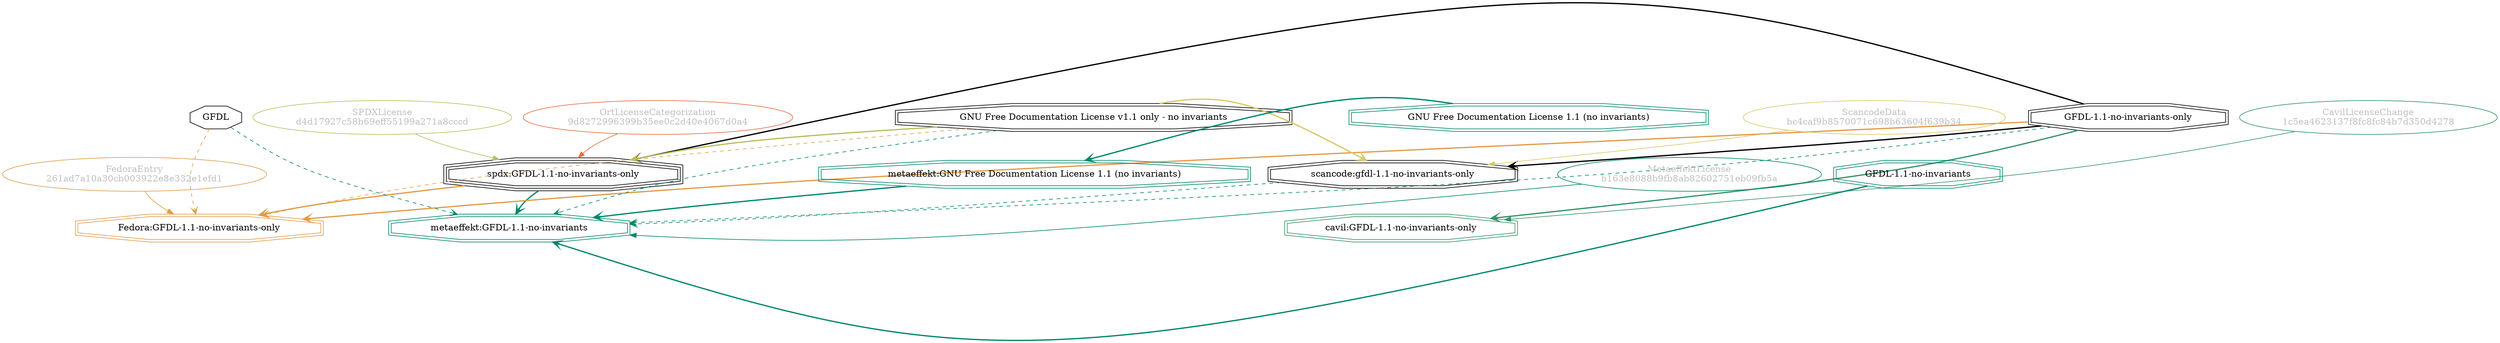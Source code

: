strict digraph {
    node [shape=box];
    graph [splines=curved];
    1774 [label="SPDXLicense\nd4d17927c58b69eff55199a271a8cccd"
         ,fontcolor=gray
         ,color="#b8bf62"
         ,fillcolor="beige;1"
         ,shape=ellipse];
    1775 [label="spdx:GFDL-1.1-no-invariants-only"
         ,shape=tripleoctagon];
    1776 [label="GFDL-1.1-no-invariants-only"
         ,shape=doubleoctagon];
    1777 [label="GNU Free Documentation License v1.1 only - no invariants"
         ,shape=doubleoctagon];
    6395 [label=GFDL,shape=octagon];
    6398 [label="FedoraEntry\n261ad7a10a30cb003922e8e332e1efd1"
         ,fontcolor=gray
         ,color="#e09d4b"
         ,fillcolor="beige;1"
         ,shape=ellipse];
    6399 [label="Fedora:GFDL-1.1-no-invariants-only"
         ,color="#e09d4b"
         ,shape=doubleoctagon];
    15877 [label="ScancodeData\nbc4caf9b8570071c698b63604f639b34"
          ,fontcolor=gray
          ,color="#dac767"
          ,fillcolor="beige;1"
          ,shape=ellipse];
    15878 [label="scancode:gfdl-1.1-no-invariants-only"
          ,shape=doubleoctagon];
    28695 [label="OrtLicenseCategorization\n9d8272996399b35ee0c2d40e4067d0a4"
          ,fontcolor=gray
          ,color="#e06f45"
          ,fillcolor="beige;1"
          ,shape=ellipse];
    36824 [label="CavilLicenseChange\n1c5ea4623137f8fc8fc84b7d350d4278"
          ,fontcolor=gray
          ,color="#379469"
          ,fillcolor="beige;1"
          ,shape=ellipse];
    36825 [label="cavil:GFDL-1.1-no-invariants-only"
          ,color="#379469"
          ,shape=doubleoctagon];
    43004 [label="MetaeffektLicense\nb163e8088b9fb8ab82602751eb09fb5a"
          ,fontcolor=gray
          ,color="#00876c"
          ,fillcolor="beige;1"
          ,shape=ellipse];
    43005 [label="metaeffekt:GFDL-1.1-no-invariants"
          ,color="#00876c"
          ,shape=doubleoctagon];
    43006 [label="GFDL-1.1-no-invariants"
          ,color="#00876c"
          ,shape=doubleoctagon];
    43007 [label="metaeffekt:GNU Free Documentation License 1.1 (no invariants)"
          ,color="#00876c"
          ,shape=doubleoctagon];
    43008 [label="GNU Free Documentation License 1.1 (no invariants)"
          ,color="#00876c"
          ,shape=doubleoctagon];
    1774 -> 1775 [weight=0.5
                 ,color="#b8bf62"];
    1775 -> 6399 [style=bold
                 ,arrowhead=vee
                 ,weight=0.7
                 ,color="#e09d4b"];
    1775 -> 43005 [style=bold
                  ,arrowhead=vee
                  ,weight=0.7
                  ,color="#00876c"];
    1776 -> 1775 [style=bold
                 ,arrowhead=vee
                 ,weight=0.7];
    1776 -> 6399 [style=bold
                 ,arrowhead=vee
                 ,weight=0.7
                 ,color="#e09d4b"];
    1776 -> 15878 [style=bold
                  ,arrowhead=vee
                  ,weight=0.7];
    1776 -> 36825 [style=bold
                  ,arrowhead=vee
                  ,weight=0.7
                  ,color="#379469"];
    1776 -> 36825 [style=bold
                  ,arrowhead=vee
                  ,weight=0.7
                  ,color="#379469"];
    1776 -> 43005 [style=dashed
                  ,arrowhead=vee
                  ,weight=0.5
                  ,color="#00876c"];
    1777 -> 1775 [style=bold
                 ,arrowhead=vee
                 ,weight=0.7
                 ,color="#b8bf62"];
    1777 -> 6399 [style=dashed
                 ,arrowhead=vee
                 ,weight=0.5
                 ,color="#e09d4b"];
    1777 -> 15878 [style=bold
                  ,arrowhead=vee
                  ,weight=0.7
                  ,color="#dac767"];
    1777 -> 43005 [style=dashed
                  ,arrowhead=vee
                  ,weight=0.5
                  ,color="#00876c"];
    6395 -> 6399 [style=dashed
                 ,arrowhead=vee
                 ,weight=0.5
                 ,color="#e09d4b"];
    6395 -> 43005 [style=dashed
                  ,arrowhead=vee
                  ,weight=0.5
                  ,color="#00876c"];
    6398 -> 6399 [weight=0.5
                 ,color="#e09d4b"];
    15877 -> 15878 [weight=0.5
                   ,color="#dac767"];
    15878 -> 43005 [style=dashed
                   ,arrowhead=vee
                   ,weight=0.5
                   ,color="#00876c"];
    28695 -> 1775 [weight=0.5
                  ,color="#e06f45"];
    36824 -> 36825 [weight=0.5
                   ,color="#379469"];
    43004 -> 43005 [weight=0.5
                   ,color="#00876c"];
    43006 -> 43005 [style=bold
                   ,arrowhead=vee
                   ,weight=0.7
                   ,color="#00876c"];
    43007 -> 43005 [style=bold
                   ,arrowhead=vee
                   ,weight=0.7
                   ,color="#00876c"];
    43008 -> 43007 [style=bold
                   ,arrowhead=vee
                   ,weight=0.7
                   ,color="#00876c"];
}
